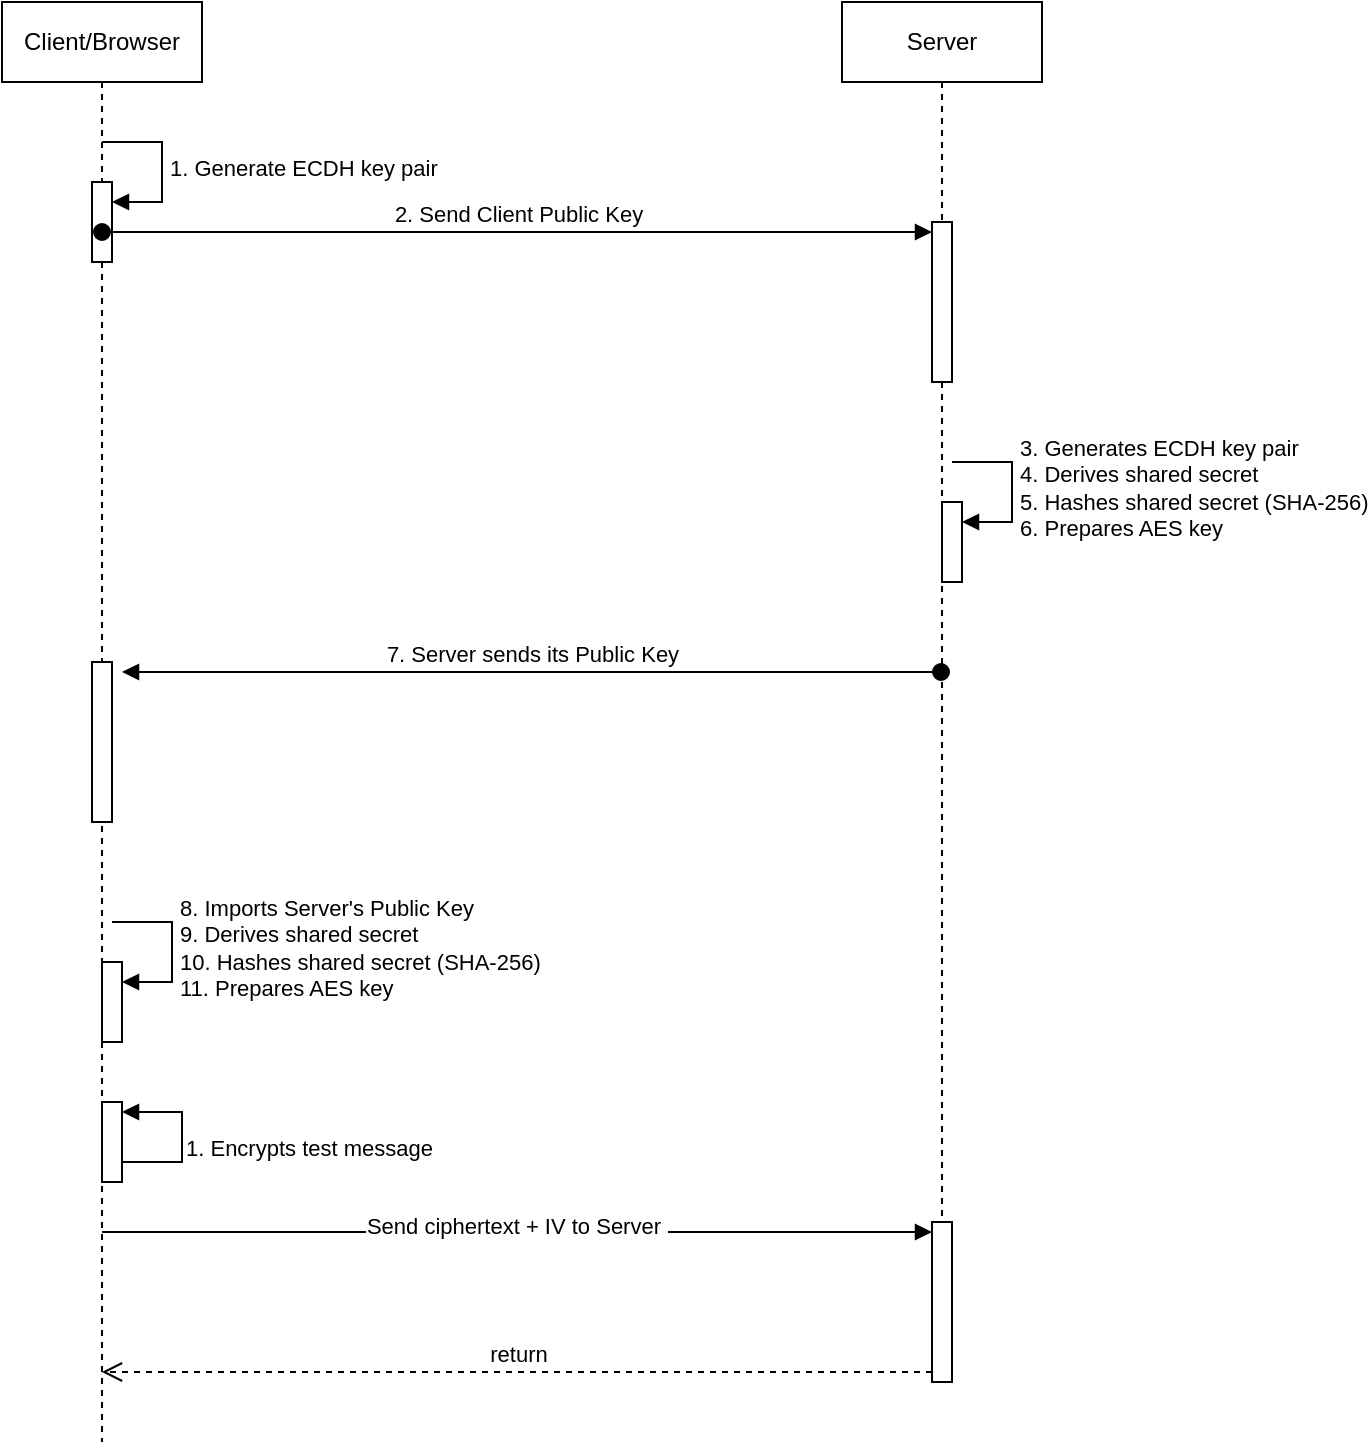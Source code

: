 <mxfile version="27.1.4">
  <diagram name="Page-1" id="YYuJjYj6VOPfvRBv3yDH">
    <mxGraphModel dx="897" dy="595" grid="1" gridSize="10" guides="1" tooltips="1" connect="1" arrows="1" fold="1" page="1" pageScale="1" pageWidth="850" pageHeight="1100" math="0" shadow="0">
      <root>
        <mxCell id="0" />
        <mxCell id="1" parent="0" />
        <mxCell id="jhHZkxdW6vcV8rd79qtP-1" value="Client/Browser" style="shape=umlLifeline;perimeter=lifelinePerimeter;whiteSpace=wrap;html=1;container=1;dropTarget=0;collapsible=0;recursiveResize=0;outlineConnect=0;portConstraint=eastwest;newEdgeStyle={&quot;curved&quot;:0,&quot;rounded&quot;:0};" vertex="1" parent="1">
          <mxGeometry x="60" y="80" width="100" height="720" as="geometry" />
        </mxCell>
        <mxCell id="jhHZkxdW6vcV8rd79qtP-5" value="" style="html=1;points=[[0,0,0,0,5],[0,1,0,0,-5],[1,0,0,0,5],[1,1,0,0,-5]];perimeter=orthogonalPerimeter;outlineConnect=0;targetShapes=umlLifeline;portConstraint=eastwest;newEdgeStyle={&quot;curved&quot;:0,&quot;rounded&quot;:0};" vertex="1" parent="jhHZkxdW6vcV8rd79qtP-1">
          <mxGeometry x="45" y="90" width="10" height="40" as="geometry" />
        </mxCell>
        <mxCell id="jhHZkxdW6vcV8rd79qtP-6" value="1. Generate ECDH key pair" style="html=1;align=left;spacingLeft=2;endArrow=block;rounded=0;edgeStyle=orthogonalEdgeStyle;curved=0;rounded=0;" edge="1" target="jhHZkxdW6vcV8rd79qtP-5" parent="jhHZkxdW6vcV8rd79qtP-1">
          <mxGeometry relative="1" as="geometry">
            <mxPoint x="50" y="70" as="sourcePoint" />
            <Array as="points">
              <mxPoint x="80" y="100" />
            </Array>
          </mxGeometry>
        </mxCell>
        <mxCell id="jhHZkxdW6vcV8rd79qtP-13" value="" style="html=1;points=[[0,0,0,0,5],[0,1,0,0,-5],[1,0,0,0,5],[1,1,0,0,-5]];perimeter=orthogonalPerimeter;outlineConnect=0;targetShapes=umlLifeline;portConstraint=eastwest;newEdgeStyle={&quot;curved&quot;:0,&quot;rounded&quot;:0};" vertex="1" parent="jhHZkxdW6vcV8rd79qtP-1">
          <mxGeometry x="45" y="330" width="10" height="80" as="geometry" />
        </mxCell>
        <mxCell id="jhHZkxdW6vcV8rd79qtP-15" value="" style="html=1;points=[[0,0,0,0,5],[0,1,0,0,-5],[1,0,0,0,5],[1,1,0,0,-5]];perimeter=orthogonalPerimeter;outlineConnect=0;targetShapes=umlLifeline;portConstraint=eastwest;newEdgeStyle={&quot;curved&quot;:0,&quot;rounded&quot;:0};" vertex="1" parent="jhHZkxdW6vcV8rd79qtP-1">
          <mxGeometry x="50" y="480" width="10" height="40" as="geometry" />
        </mxCell>
        <mxCell id="jhHZkxdW6vcV8rd79qtP-16" value="&lt;div&gt;8. Imports Server&#39;s Public Key&lt;/div&gt;&lt;div&gt;9. Derives shared secret&lt;/div&gt;&lt;div&gt;10. Hashes shared secret (SHA-256)&lt;/div&gt;&lt;div&gt;11. Prepares AES key&lt;/div&gt;" style="html=1;align=left;spacingLeft=2;endArrow=block;rounded=0;edgeStyle=orthogonalEdgeStyle;curved=0;rounded=0;" edge="1" target="jhHZkxdW6vcV8rd79qtP-15" parent="jhHZkxdW6vcV8rd79qtP-1">
          <mxGeometry relative="1" as="geometry">
            <mxPoint x="55" y="460" as="sourcePoint" />
            <Array as="points">
              <mxPoint x="85" y="490" />
            </Array>
          </mxGeometry>
        </mxCell>
        <mxCell id="jhHZkxdW6vcV8rd79qtP-17" value="" style="html=1;points=[[0,0,0,0,5],[0,1,0,0,-5],[1,0,0,0,5],[1,1,0,0,-5]];perimeter=orthogonalPerimeter;outlineConnect=0;targetShapes=umlLifeline;portConstraint=eastwest;newEdgeStyle={&quot;curved&quot;:0,&quot;rounded&quot;:0};" vertex="1" parent="jhHZkxdW6vcV8rd79qtP-1">
          <mxGeometry x="50" y="550" width="10" height="40" as="geometry" />
        </mxCell>
        <mxCell id="jhHZkxdW6vcV8rd79qtP-18" value="&lt;div&gt;1. Encrypts test message&lt;/div&gt;&lt;div&gt;&lt;br&gt;&lt;/div&gt;" style="html=1;align=left;spacingLeft=2;endArrow=block;rounded=0;edgeStyle=orthogonalEdgeStyle;curved=0;rounded=0;entryX=1;entryY=0;entryDx=0;entryDy=5;entryPerimeter=0;" edge="1" target="jhHZkxdW6vcV8rd79qtP-17" parent="jhHZkxdW6vcV8rd79qtP-1">
          <mxGeometry relative="1" as="geometry">
            <mxPoint x="60" y="550" as="sourcePoint" />
            <Array as="points">
              <mxPoint x="60" y="580" />
              <mxPoint x="90" y="580" />
              <mxPoint x="90" y="555" />
            </Array>
          </mxGeometry>
        </mxCell>
        <mxCell id="jhHZkxdW6vcV8rd79qtP-2" value="Server" style="shape=umlLifeline;perimeter=lifelinePerimeter;whiteSpace=wrap;html=1;container=1;dropTarget=0;collapsible=0;recursiveResize=0;outlineConnect=0;portConstraint=eastwest;newEdgeStyle={&quot;curved&quot;:0,&quot;rounded&quot;:0};" vertex="1" parent="1">
          <mxGeometry x="480" y="80" width="100" height="670" as="geometry" />
        </mxCell>
        <mxCell id="jhHZkxdW6vcV8rd79qtP-7" value="" style="html=1;points=[[0,0,0,0,5],[0,1,0,0,-5],[1,0,0,0,5],[1,1,0,0,-5]];perimeter=orthogonalPerimeter;outlineConnect=0;targetShapes=umlLifeline;portConstraint=eastwest;newEdgeStyle={&quot;curved&quot;:0,&quot;rounded&quot;:0};" vertex="1" parent="jhHZkxdW6vcV8rd79qtP-2">
          <mxGeometry x="45" y="110" width="10" height="80" as="geometry" />
        </mxCell>
        <mxCell id="jhHZkxdW6vcV8rd79qtP-11" value="" style="html=1;points=[[0,0,0,0,5],[0,1,0,0,-5],[1,0,0,0,5],[1,1,0,0,-5]];perimeter=orthogonalPerimeter;outlineConnect=0;targetShapes=umlLifeline;portConstraint=eastwest;newEdgeStyle={&quot;curved&quot;:0,&quot;rounded&quot;:0};" vertex="1" parent="jhHZkxdW6vcV8rd79qtP-2">
          <mxGeometry x="50" y="250" width="10" height="40" as="geometry" />
        </mxCell>
        <mxCell id="jhHZkxdW6vcV8rd79qtP-12" value="&lt;div&gt;3. Generates ECDH key pair&lt;/div&gt;&lt;div&gt;4. Derives shared secret&lt;/div&gt;&lt;div&gt;5. Hashes shared secret (SHA-256)&lt;/div&gt;&lt;div&gt;6. Prepares AES key&lt;/div&gt;" style="html=1;align=left;spacingLeft=2;endArrow=block;rounded=0;edgeStyle=orthogonalEdgeStyle;curved=0;rounded=0;" edge="1" target="jhHZkxdW6vcV8rd79qtP-11" parent="jhHZkxdW6vcV8rd79qtP-2">
          <mxGeometry relative="1" as="geometry">
            <mxPoint x="55" y="230" as="sourcePoint" />
            <Array as="points">
              <mxPoint x="85" y="260" />
            </Array>
          </mxGeometry>
        </mxCell>
        <mxCell id="jhHZkxdW6vcV8rd79qtP-19" value="" style="html=1;points=[[0,0,0,0,5],[0,1,0,0,-5],[1,0,0,0,5],[1,1,0,0,-5]];perimeter=orthogonalPerimeter;outlineConnect=0;targetShapes=umlLifeline;portConstraint=eastwest;newEdgeStyle={&quot;curved&quot;:0,&quot;rounded&quot;:0};" vertex="1" parent="jhHZkxdW6vcV8rd79qtP-2">
          <mxGeometry x="45" y="610" width="10" height="80" as="geometry" />
        </mxCell>
        <mxCell id="jhHZkxdW6vcV8rd79qtP-8" value="2. Send Client Public Key" style="html=1;verticalAlign=bottom;startArrow=oval;endArrow=block;startSize=8;curved=0;rounded=0;entryX=0;entryY=0;entryDx=0;entryDy=5;" edge="1" target="jhHZkxdW6vcV8rd79qtP-7" parent="1" source="jhHZkxdW6vcV8rd79qtP-1">
          <mxGeometry relative="1" as="geometry">
            <mxPoint x="455" y="195" as="sourcePoint" />
          </mxGeometry>
        </mxCell>
        <mxCell id="jhHZkxdW6vcV8rd79qtP-14" value="7. Server sends its Public Key" style="html=1;verticalAlign=bottom;startArrow=oval;endArrow=block;startSize=8;curved=0;rounded=0;" edge="1" parent="1" source="jhHZkxdW6vcV8rd79qtP-2">
          <mxGeometry relative="1" as="geometry">
            <mxPoint x="540" y="430" as="sourcePoint" />
            <mxPoint x="120" y="415" as="targetPoint" />
          </mxGeometry>
        </mxCell>
        <mxCell id="jhHZkxdW6vcV8rd79qtP-20" value="" style="html=1;verticalAlign=bottom;endArrow=block;curved=0;rounded=0;entryX=0;entryY=0;entryDx=0;entryDy=5;" edge="1" target="jhHZkxdW6vcV8rd79qtP-19" parent="1" source="jhHZkxdW6vcV8rd79qtP-1">
          <mxGeometry relative="1" as="geometry">
            <mxPoint x="140" y="670" as="sourcePoint" />
          </mxGeometry>
        </mxCell>
        <mxCell id="jhHZkxdW6vcV8rd79qtP-22" value="Send ciphertext + IV to Server&amp;nbsp;" style="edgeLabel;html=1;align=center;verticalAlign=middle;resizable=0;points=[];" vertex="1" connectable="0" parent="jhHZkxdW6vcV8rd79qtP-20">
          <mxGeometry x="-0.006" y="3" relative="1" as="geometry">
            <mxPoint as="offset" />
          </mxGeometry>
        </mxCell>
        <mxCell id="jhHZkxdW6vcV8rd79qtP-21" value="return" style="html=1;verticalAlign=bottom;endArrow=open;dashed=1;endSize=8;curved=0;rounded=0;exitX=0;exitY=1;exitDx=0;exitDy=-5;" edge="1" source="jhHZkxdW6vcV8rd79qtP-19" parent="1" target="jhHZkxdW6vcV8rd79qtP-1">
          <mxGeometry relative="1" as="geometry">
            <mxPoint x="110" y="770" as="targetPoint" />
          </mxGeometry>
        </mxCell>
      </root>
    </mxGraphModel>
  </diagram>
</mxfile>

